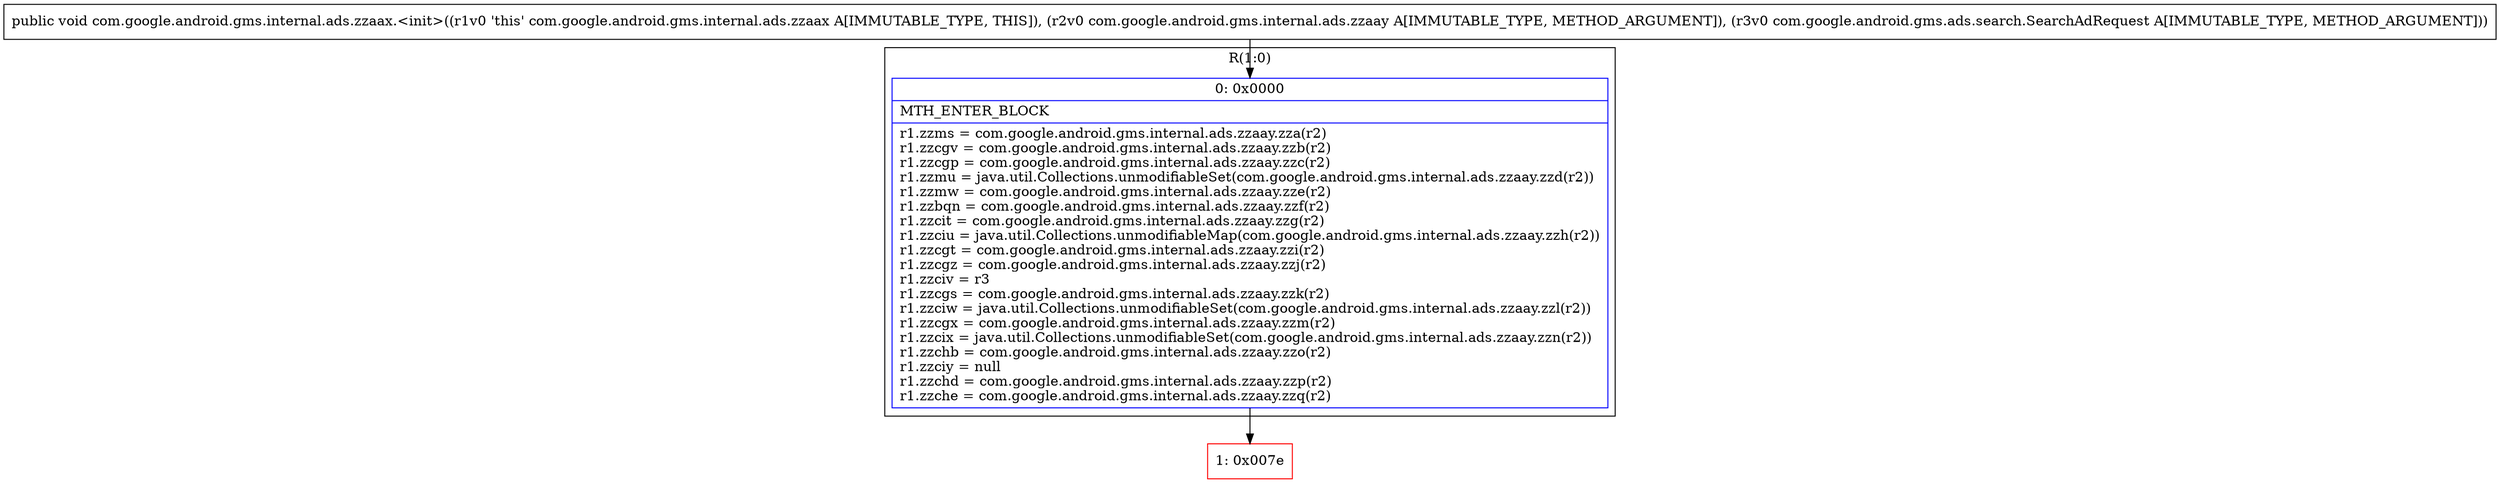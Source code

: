 digraph "CFG forcom.google.android.gms.internal.ads.zzaax.\<init\>(Lcom\/google\/android\/gms\/internal\/ads\/zzaay;Lcom\/google\/android\/gms\/ads\/search\/SearchAdRequest;)V" {
subgraph cluster_Region_151165109 {
label = "R(1:0)";
node [shape=record,color=blue];
Node_0 [shape=record,label="{0\:\ 0x0000|MTH_ENTER_BLOCK\l|r1.zzms = com.google.android.gms.internal.ads.zzaay.zza(r2)\lr1.zzcgv = com.google.android.gms.internal.ads.zzaay.zzb(r2)\lr1.zzcgp = com.google.android.gms.internal.ads.zzaay.zzc(r2)\lr1.zzmu = java.util.Collections.unmodifiableSet(com.google.android.gms.internal.ads.zzaay.zzd(r2))\lr1.zzmw = com.google.android.gms.internal.ads.zzaay.zze(r2)\lr1.zzbqn = com.google.android.gms.internal.ads.zzaay.zzf(r2)\lr1.zzcit = com.google.android.gms.internal.ads.zzaay.zzg(r2)\lr1.zzciu = java.util.Collections.unmodifiableMap(com.google.android.gms.internal.ads.zzaay.zzh(r2))\lr1.zzcgt = com.google.android.gms.internal.ads.zzaay.zzi(r2)\lr1.zzcgz = com.google.android.gms.internal.ads.zzaay.zzj(r2)\lr1.zzciv = r3\lr1.zzcgs = com.google.android.gms.internal.ads.zzaay.zzk(r2)\lr1.zzciw = java.util.Collections.unmodifiableSet(com.google.android.gms.internal.ads.zzaay.zzl(r2))\lr1.zzcgx = com.google.android.gms.internal.ads.zzaay.zzm(r2)\lr1.zzcix = java.util.Collections.unmodifiableSet(com.google.android.gms.internal.ads.zzaay.zzn(r2))\lr1.zzchb = com.google.android.gms.internal.ads.zzaay.zzo(r2)\lr1.zzciy = null\lr1.zzchd = com.google.android.gms.internal.ads.zzaay.zzp(r2)\lr1.zzche = com.google.android.gms.internal.ads.zzaay.zzq(r2)\l}"];
}
Node_1 [shape=record,color=red,label="{1\:\ 0x007e}"];
MethodNode[shape=record,label="{public void com.google.android.gms.internal.ads.zzaax.\<init\>((r1v0 'this' com.google.android.gms.internal.ads.zzaax A[IMMUTABLE_TYPE, THIS]), (r2v0 com.google.android.gms.internal.ads.zzaay A[IMMUTABLE_TYPE, METHOD_ARGUMENT]), (r3v0 com.google.android.gms.ads.search.SearchAdRequest A[IMMUTABLE_TYPE, METHOD_ARGUMENT])) }"];
MethodNode -> Node_0;
Node_0 -> Node_1;
}

